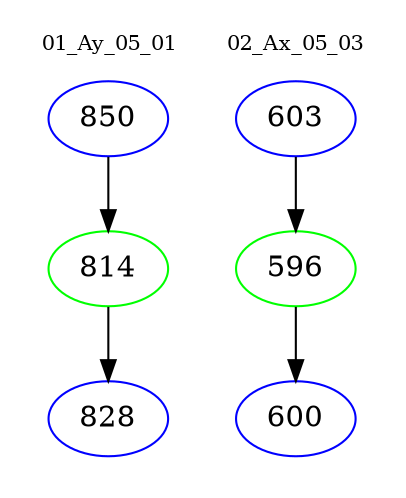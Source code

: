digraph{
subgraph cluster_0 {
color = white
label = "01_Ay_05_01";
fontsize=10;
T0_850 [label="850", color="blue"]
T0_850 -> T0_814 [color="black"]
T0_814 [label="814", color="green"]
T0_814 -> T0_828 [color="black"]
T0_828 [label="828", color="blue"]
}
subgraph cluster_1 {
color = white
label = "02_Ax_05_03";
fontsize=10;
T1_603 [label="603", color="blue"]
T1_603 -> T1_596 [color="black"]
T1_596 [label="596", color="green"]
T1_596 -> T1_600 [color="black"]
T1_600 [label="600", color="blue"]
}
}

